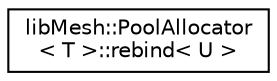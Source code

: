 digraph "Graphical Class Hierarchy"
{
  edge [fontname="Helvetica",fontsize="10",labelfontname="Helvetica",labelfontsize="10"];
  node [fontname="Helvetica",fontsize="10",shape=record];
  rankdir="LR";
  Node1 [label="libMesh::PoolAllocator\l\< T \>::rebind\< U \>",height=0.2,width=0.4,color="black", fillcolor="white", style="filled",URL="$structlibMesh_1_1PoolAllocator_1_1rebind.html"];
}
